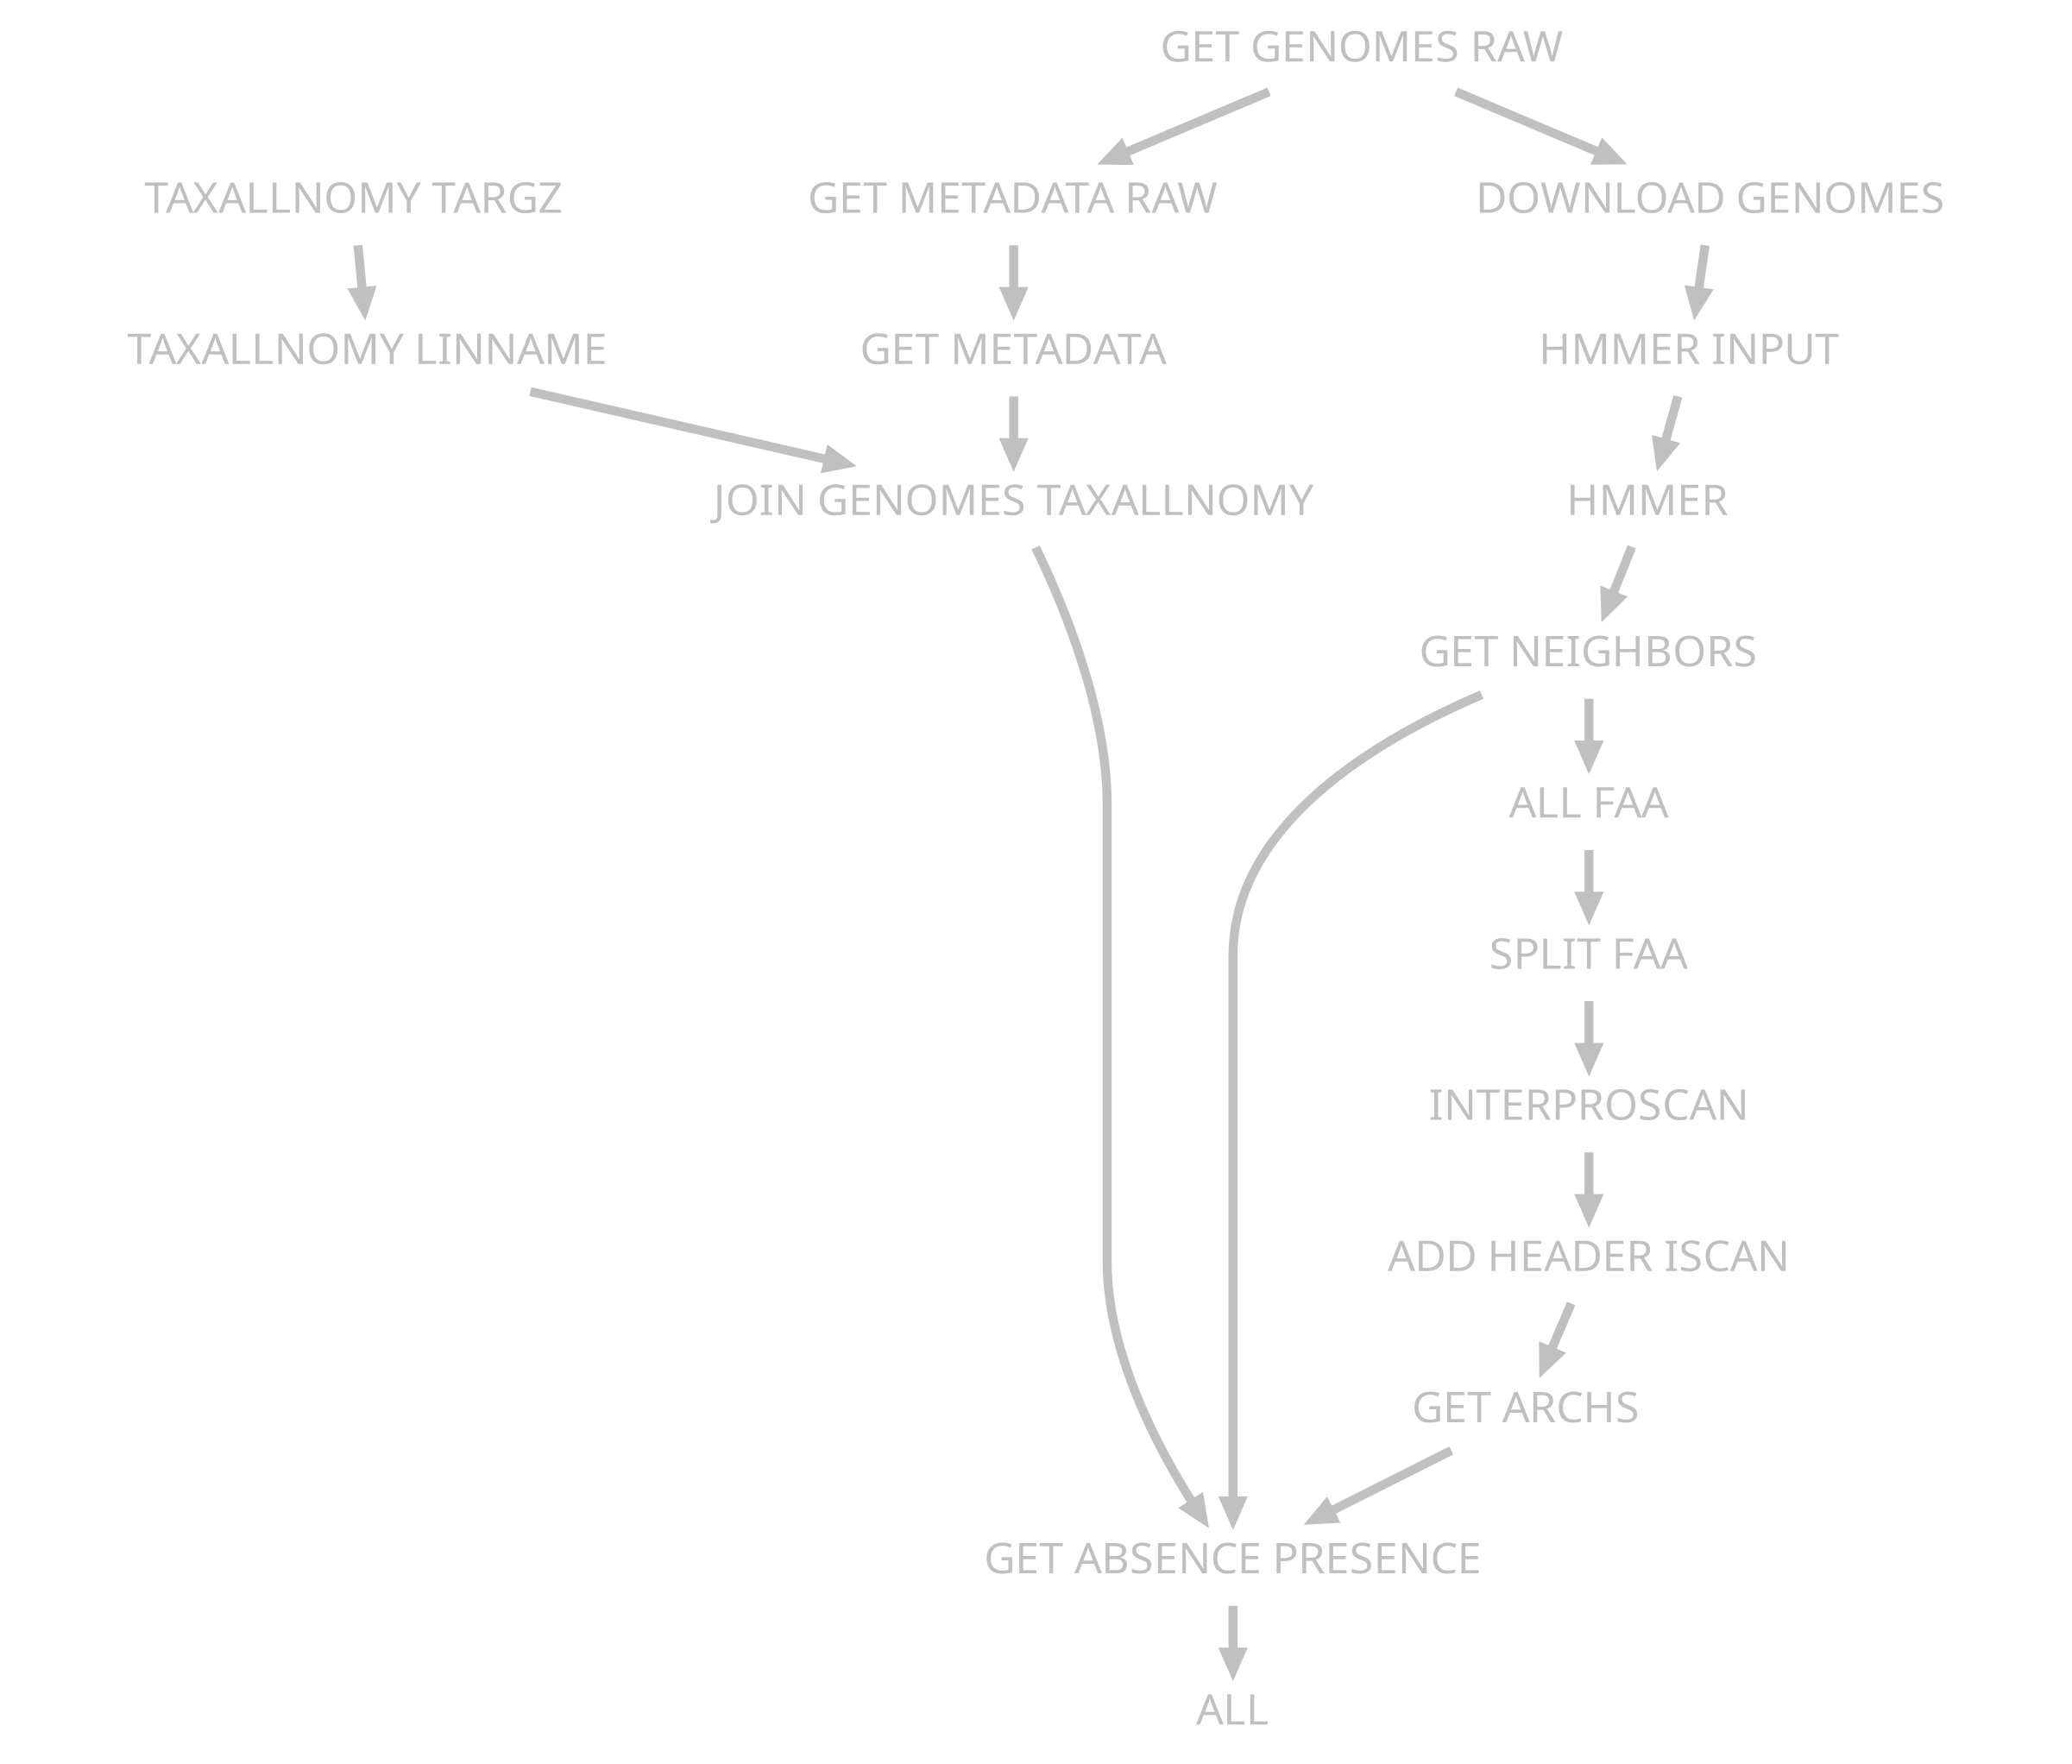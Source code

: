 digraph snakemake_dag {
    graph[bgcolor=white, margin=0];
    node[shape=ellipse, style="solid", fontname="ProtestRevolution", 
         fontsize=24, fontcolor="gray", penwidth=0, 
         color="gray"];
    edge[penwidth=5, color="gray"];

    0[label = "ALL"];
    1[label = "GET ABSENCE PRESENCE"];
    2[label = "JOIN GENOMES TAXALLNOMY"];
    3[label = "TAXALLNOMY LINNAME"];
    4[label = "TAXALLNOMY TARGZ"];
    5[label = "GET METADATA"];
    6[label = "GET METADATA RAW"];
    7[label = "GET GENOMES RAW"];
    8[label = "GET NEIGHBORS"];
    9[label = "HMMER"];
    10[label = "HMMER INPUT"];
    11[label = "DOWNLOAD GENOMES"];
    12[label = "GET ARCHS"];
    13[label = "ADD HEADER ISCAN"];
    14[label = "INTERPROSCAN"];
    15[label = "SPLIT FAA"];
    16[label = "ALL FAA"];

    1 -> 0;
    2 -> 1;
    8 -> 1;
    12 -> 1;
    3 -> 2;
    5 -> 2;
    4 -> 3;
    6 -> 5;
    7 -> 6;
    9 -> 8;
    10 -> 9;
    11 -> 10;
    7 -> 11;
    13 -> 12;
    14 -> 13;
    15 -> 14;
    16 -> 15;
    8 -> 16;
}

